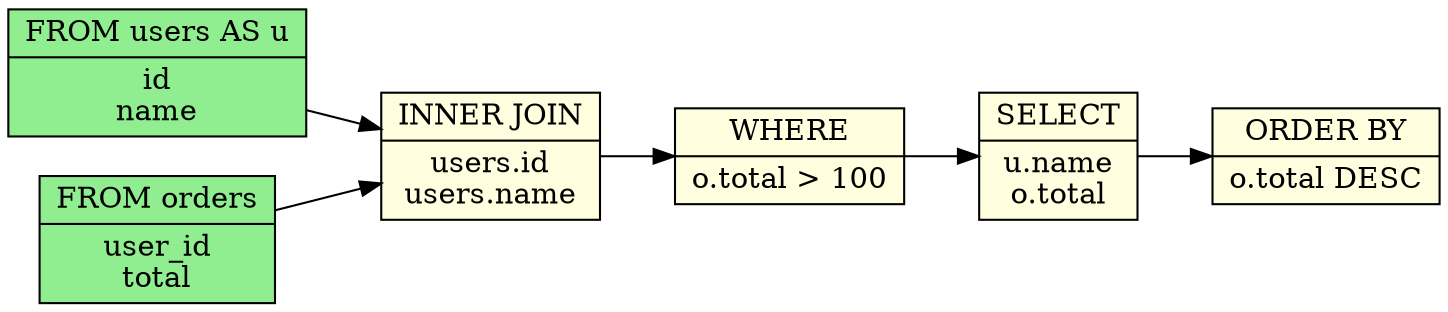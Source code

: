 digraph schema_flow {
  rankdir=LR;
  node [shape=record];

  // Source tables
  node_0 [label="FROM users AS u|id\nname", style=filled, fillcolor=lightgreen];
  table_orders [label="FROM orders|user_id\ntotal", style=filled, fillcolor=lightgreen];

  // Operations
  node_2 [label="WHERE|o.total \> 100", style=filled, fillcolor=lightyellow];
  node_3 [label="SELECT|u.name\no.total", style=filled, fillcolor=lightyellow];
  node_4 [label="ORDER BY|o.total DESC", style=filled, fillcolor=lightyellow];

  // Data flow edges

  // JOIN operations with table info
  node_1 [label="INNER JOIN|users.id\nusers.name", style=filled, fillcolor=lightyellow];
  node_0 -> node_1;
  node_1 -> node_2;
  node_2 -> node_3;
  node_3 -> node_4;
  table_orders -> node_1;
}